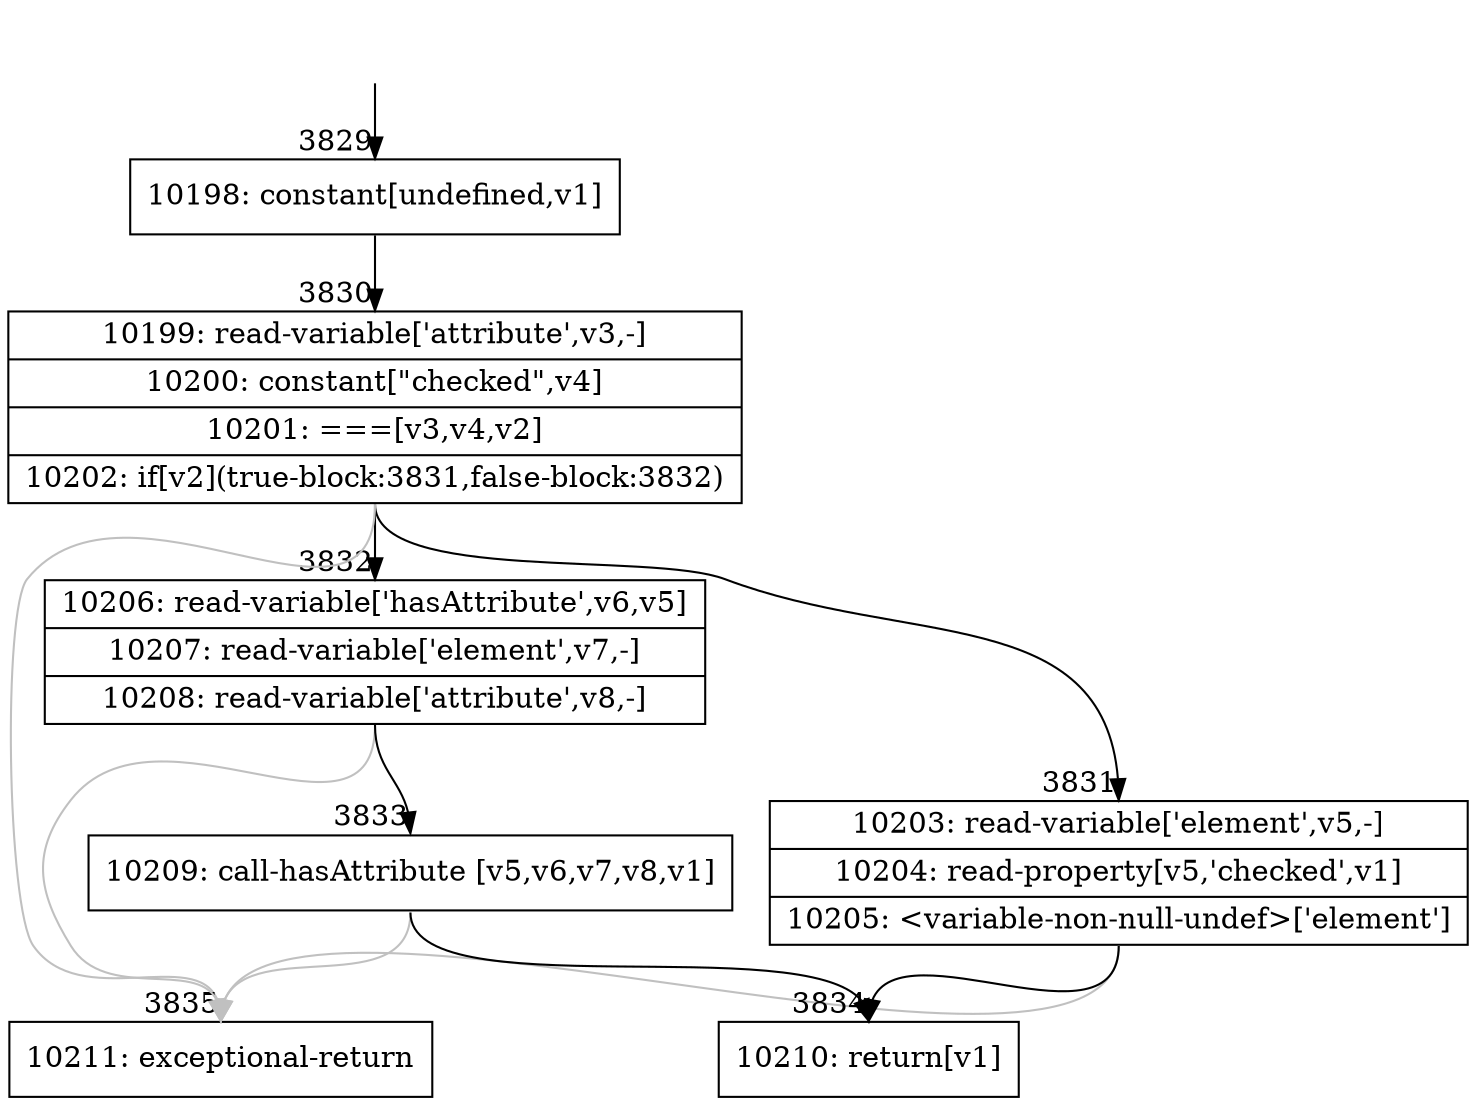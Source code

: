 digraph {
rankdir="TD"
BB_entry322[shape=none,label=""];
BB_entry322 -> BB3829 [tailport=s, headport=n, headlabel="    3829"]
BB3829 [shape=record label="{10198: constant[undefined,v1]}" ] 
BB3829 -> BB3830 [tailport=s, headport=n, headlabel="      3830"]
BB3830 [shape=record label="{10199: read-variable['attribute',v3,-]|10200: constant[\"checked\",v4]|10201: ===[v3,v4,v2]|10202: if[v2](true-block:3831,false-block:3832)}" ] 
BB3830 -> BB3831 [tailport=s, headport=n, headlabel="      3831"]
BB3830 -> BB3832 [tailport=s, headport=n, headlabel="      3832"]
BB3830 -> BB3835 [tailport=s, headport=n, color=gray, headlabel="      3835"]
BB3831 [shape=record label="{10203: read-variable['element',v5,-]|10204: read-property[v5,'checked',v1]|10205: \<variable-non-null-undef\>['element']}" ] 
BB3831 -> BB3834 [tailport=s, headport=n, headlabel="      3834"]
BB3831 -> BB3835 [tailport=s, headport=n, color=gray]
BB3832 [shape=record label="{10206: read-variable['hasAttribute',v6,v5]|10207: read-variable['element',v7,-]|10208: read-variable['attribute',v8,-]}" ] 
BB3832 -> BB3833 [tailport=s, headport=n, headlabel="      3833"]
BB3832 -> BB3835 [tailport=s, headport=n, color=gray]
BB3833 [shape=record label="{10209: call-hasAttribute [v5,v6,v7,v8,v1]}" ] 
BB3833 -> BB3834 [tailport=s, headport=n]
BB3833 -> BB3835 [tailport=s, headport=n, color=gray]
BB3834 [shape=record label="{10210: return[v1]}" ] 
BB3835 [shape=record label="{10211: exceptional-return}" ] 
//#$~ 2835
}
